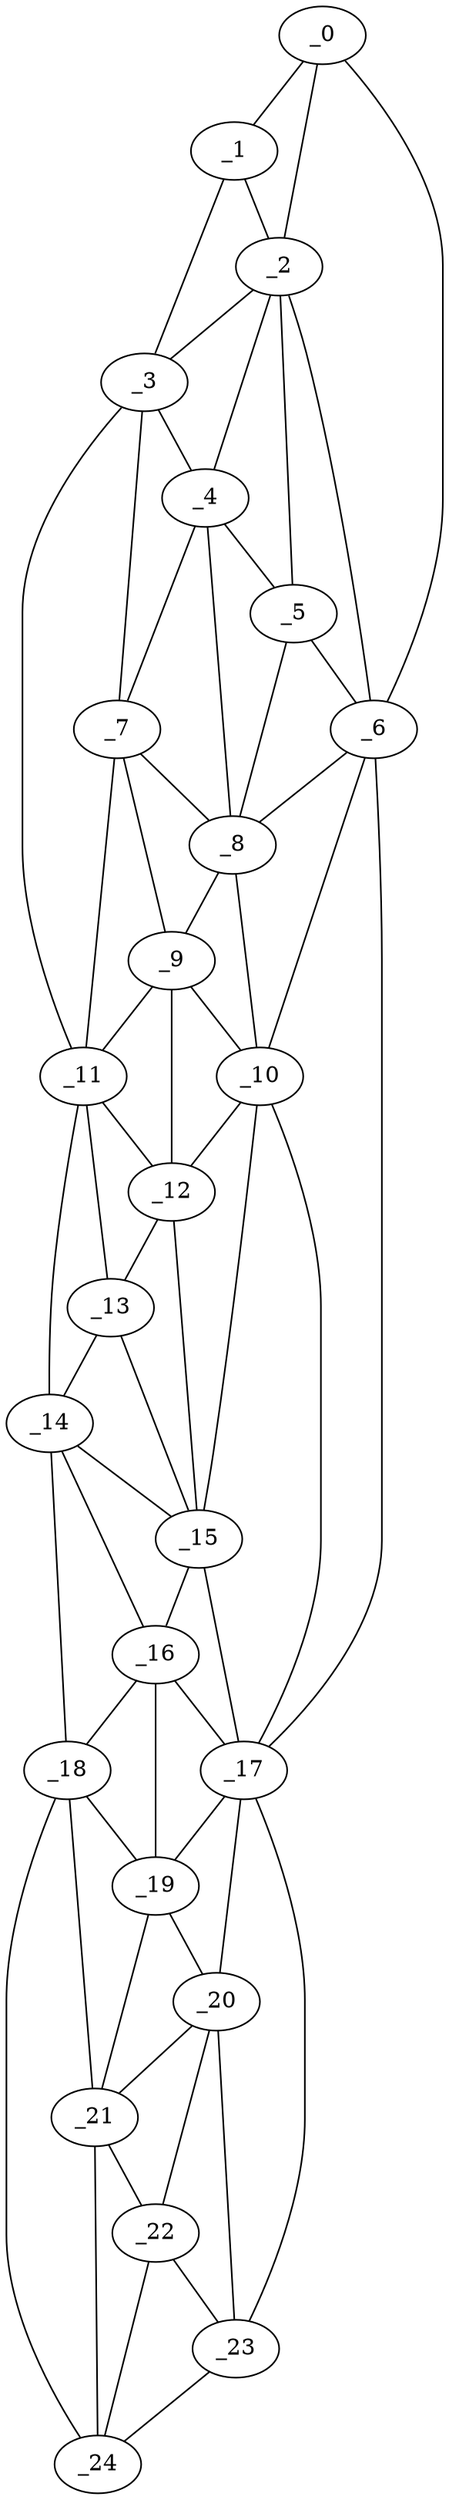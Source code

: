 graph "obj78__195.gxl" {
	_0	 [x=3,
		y=70];
	_1	 [x=6,
		y=62];
	_0 -- _1	 [valence=1];
	_2	 [x=11,
		y=70];
	_0 -- _2	 [valence=2];
	_6	 [x=23,
		y=71];
	_0 -- _6	 [valence=1];
	_1 -- _2	 [valence=2];
	_3	 [x=12,
		y=55];
	_1 -- _3	 [valence=1];
	_2 -- _3	 [valence=1];
	_4	 [x=20,
		y=57];
	_2 -- _4	 [valence=2];
	_5	 [x=23,
		y=67];
	_2 -- _5	 [valence=2];
	_2 -- _6	 [valence=1];
	_3 -- _4	 [valence=2];
	_7	 [x=27,
		y=52];
	_3 -- _7	 [valence=1];
	_11	 [x=45,
		y=43];
	_3 -- _11	 [valence=1];
	_4 -- _5	 [valence=2];
	_4 -- _7	 [valence=1];
	_8	 [x=31,
		y=61];
	_4 -- _8	 [valence=2];
	_5 -- _6	 [valence=2];
	_5 -- _8	 [valence=2];
	_6 -- _8	 [valence=1];
	_10	 [x=39,
		y=63];
	_6 -- _10	 [valence=2];
	_17	 [x=76,
		y=72];
	_6 -- _17	 [valence=1];
	_7 -- _8	 [valence=1];
	_9	 [x=37,
		y=52];
	_7 -- _9	 [valence=2];
	_7 -- _11	 [valence=2];
	_8 -- _9	 [valence=2];
	_8 -- _10	 [valence=2];
	_9 -- _10	 [valence=1];
	_9 -- _11	 [valence=2];
	_12	 [x=50,
		y=51];
	_9 -- _12	 [valence=2];
	_10 -- _12	 [valence=1];
	_15	 [x=62,
		y=55];
	_10 -- _15	 [valence=2];
	_10 -- _17	 [valence=2];
	_11 -- _12	 [valence=1];
	_13	 [x=53,
		y=41];
	_11 -- _13	 [valence=2];
	_14	 [x=59,
		y=38];
	_11 -- _14	 [valence=1];
	_12 -- _13	 [valence=2];
	_12 -- _15	 [valence=1];
	_13 -- _14	 [valence=2];
	_13 -- _15	 [valence=2];
	_14 -- _15	 [valence=2];
	_16	 [x=71,
		y=50];
	_14 -- _16	 [valence=2];
	_18	 [x=77,
		y=41];
	_14 -- _18	 [valence=1];
	_15 -- _16	 [valence=2];
	_15 -- _17	 [valence=1];
	_16 -- _17	 [valence=2];
	_16 -- _18	 [valence=2];
	_19	 [x=83,
		y=52];
	_16 -- _19	 [valence=1];
	_17 -- _19	 [valence=2];
	_20	 [x=98,
		y=65];
	_17 -- _20	 [valence=1];
	_23	 [x=117,
		y=72];
	_17 -- _23	 [valence=1];
	_18 -- _19	 [valence=2];
	_21	 [x=107,
		y=61];
	_18 -- _21	 [valence=2];
	_24	 [x=126,
		y=72];
	_18 -- _24	 [valence=1];
	_19 -- _20	 [valence=2];
	_19 -- _21	 [valence=2];
	_20 -- _21	 [valence=2];
	_22	 [x=112,
		y=67];
	_20 -- _22	 [valence=2];
	_20 -- _23	 [valence=2];
	_21 -- _22	 [valence=2];
	_21 -- _24	 [valence=1];
	_22 -- _23	 [valence=2];
	_22 -- _24	 [valence=2];
	_23 -- _24	 [valence=1];
}
